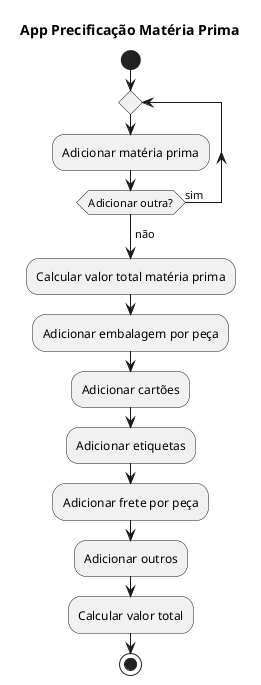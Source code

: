@startuml app Precificação
title App Precificação Matéria Prima

start
repeat
    :Adicionar matéria prima;
repeat while (Adicionar outra?) is (sim)
->não;
:Calcular valor total matéria prima;
:Adicionar embalagem por peça;
:Adicionar cartões;
:Adicionar etiquetas;
:Adicionar frete por peça;
:Adicionar outros;
:Calcular valor total;
stop
@enduml
